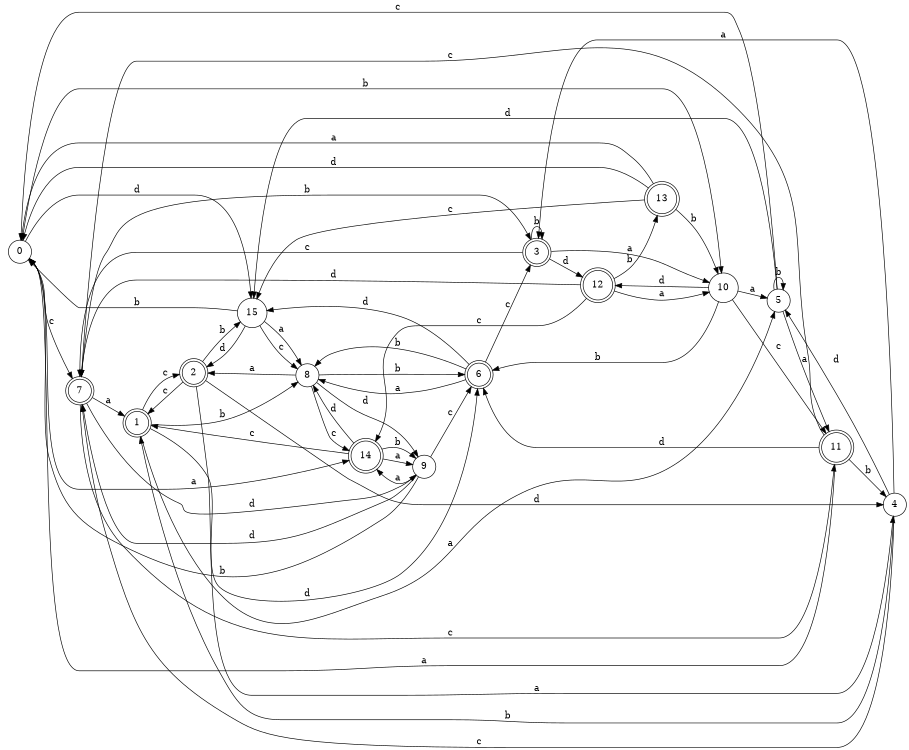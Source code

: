 digraph n13_10 {
__start0 [label="" shape="none"];

rankdir=LR;
size="8,5";

s0 [style="filled", color="black", fillcolor="white" shape="circle", label="0"];
s1 [style="rounded,filled", color="black", fillcolor="white" shape="doublecircle", label="1"];
s2 [style="rounded,filled", color="black", fillcolor="white" shape="doublecircle", label="2"];
s3 [style="rounded,filled", color="black", fillcolor="white" shape="doublecircle", label="3"];
s4 [style="filled", color="black", fillcolor="white" shape="circle", label="4"];
s5 [style="filled", color="black", fillcolor="white" shape="circle", label="5"];
s6 [style="rounded,filled", color="black", fillcolor="white" shape="doublecircle", label="6"];
s7 [style="rounded,filled", color="black", fillcolor="white" shape="doublecircle", label="7"];
s8 [style="filled", color="black", fillcolor="white" shape="circle", label="8"];
s9 [style="filled", color="black", fillcolor="white" shape="circle", label="9"];
s10 [style="filled", color="black", fillcolor="white" shape="circle", label="10"];
s11 [style="rounded,filled", color="black", fillcolor="white" shape="doublecircle", label="11"];
s12 [style="rounded,filled", color="black", fillcolor="white" shape="doublecircle", label="12"];
s13 [style="rounded,filled", color="black", fillcolor="white" shape="doublecircle", label="13"];
s14 [style="rounded,filled", color="black", fillcolor="white" shape="doublecircle", label="14"];
s15 [style="filled", color="black", fillcolor="white" shape="circle", label="15"];
s0 -> s14 [label="a"];
s0 -> s10 [label="b"];
s0 -> s7 [label="c"];
s0 -> s15 [label="d"];
s1 -> s5 [label="a"];
s1 -> s8 [label="b"];
s1 -> s2 [label="c"];
s1 -> s6 [label="d"];
s2 -> s4 [label="a"];
s2 -> s15 [label="b"];
s2 -> s1 [label="c"];
s2 -> s4 [label="d"];
s3 -> s10 [label="a"];
s3 -> s3 [label="b"];
s3 -> s7 [label="c"];
s3 -> s12 [label="d"];
s4 -> s3 [label="a"];
s4 -> s1 [label="b"];
s4 -> s7 [label="c"];
s4 -> s5 [label="d"];
s5 -> s11 [label="a"];
s5 -> s5 [label="b"];
s5 -> s0 [label="c"];
s5 -> s15 [label="d"];
s6 -> s8 [label="a"];
s6 -> s8 [label="b"];
s6 -> s3 [label="c"];
s6 -> s15 [label="d"];
s7 -> s1 [label="a"];
s7 -> s3 [label="b"];
s7 -> s11 [label="c"];
s7 -> s9 [label="d"];
s8 -> s2 [label="a"];
s8 -> s6 [label="b"];
s8 -> s14 [label="c"];
s8 -> s9 [label="d"];
s9 -> s14 [label="a"];
s9 -> s0 [label="b"];
s9 -> s6 [label="c"];
s9 -> s7 [label="d"];
s10 -> s5 [label="a"];
s10 -> s6 [label="b"];
s10 -> s11 [label="c"];
s10 -> s12 [label="d"];
s11 -> s0 [label="a"];
s11 -> s4 [label="b"];
s11 -> s7 [label="c"];
s11 -> s6 [label="d"];
s12 -> s10 [label="a"];
s12 -> s13 [label="b"];
s12 -> s14 [label="c"];
s12 -> s7 [label="d"];
s13 -> s0 [label="a"];
s13 -> s10 [label="b"];
s13 -> s15 [label="c"];
s13 -> s0 [label="d"];
s14 -> s9 [label="a"];
s14 -> s9 [label="b"];
s14 -> s1 [label="c"];
s14 -> s8 [label="d"];
s15 -> s8 [label="a"];
s15 -> s0 [label="b"];
s15 -> s8 [label="c"];
s15 -> s2 [label="d"];

}